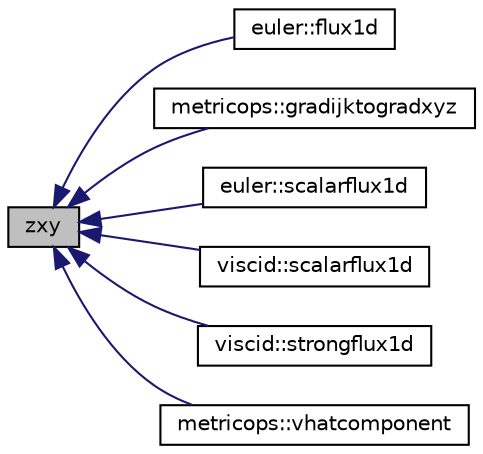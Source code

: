 digraph "zxy"
{
 // INTERACTIVE_SVG=YES
  bgcolor="transparent";
  edge [fontname="Helvetica",fontsize="10",labelfontname="Helvetica",labelfontsize="10"];
  node [fontname="Helvetica",fontsize="10",shape=record];
  rankdir="LR";
  Node84 [label="zxy",height=0.2,width=0.4,color="black", fillcolor="grey75", style="filled", fontcolor="black"];
  Node84 -> Node85 [dir="back",color="midnightblue",fontsize="10",style="solid",fontname="Helvetica"];
  Node85 [label="euler::flux1d",height=0.2,width=0.4,color="black",URL="$namespaceeuler.html#a75d1a7e992d0b046ee381c90d22d4c44",tooltip="Computes the inviscid fluxes in one dimension. "];
  Node84 -> Node86 [dir="back",color="midnightblue",fontsize="10",style="solid",fontname="Helvetica"];
  Node86 [label="metricops::gradijktogradxyz",height=0.2,width=0.4,color="black",URL="$namespacemetricops.html#a86a362c463e34f26d3ecc8034aa14cd5",tooltip="Converts Cartesian (computational) gradient to physical coordinates. "];
  Node84 -> Node87 [dir="back",color="midnightblue",fontsize="10",style="solid",fontname="Helvetica"];
  Node87 [label="euler::scalarflux1d",height=0.2,width=0.4,color="black",URL="$namespaceeuler.html#ab9baf301102dd29f97d17d6550f7b527",tooltip="Flux for scalar transport. "];
  Node84 -> Node88 [dir="back",color="midnightblue",fontsize="10",style="solid",fontname="Helvetica"];
  Node88 [label="viscid::scalarflux1d",height=0.2,width=0.4,color="black",URL="$namespaceviscid.html#aa6a01cbecb9c6bafc111dc0dd7411891",tooltip="Compute the curvilinear cartesian viscous fluxes in 1 dimension. "];
  Node84 -> Node89 [dir="back",color="midnightblue",fontsize="10",style="solid",fontname="Helvetica"];
  Node89 [label="viscid::strongflux1d",height=0.2,width=0.4,color="black",URL="$namespaceviscid.html#aa370fc5ec33429588facc68ee01d8435",tooltip="Compute the curvilinear cartesian viscous fluxes in 1 dimension. "];
  Node84 -> Node90 [dir="back",color="midnightblue",fontsize="10",style="solid",fontname="Helvetica"];
  Node90 [label="metricops::vhatcomponent",height=0.2,width=0.4,color="black",URL="$namespacemetricops.html#af0813d14ff29789b3c8f479b4bcecd3d"];
}
